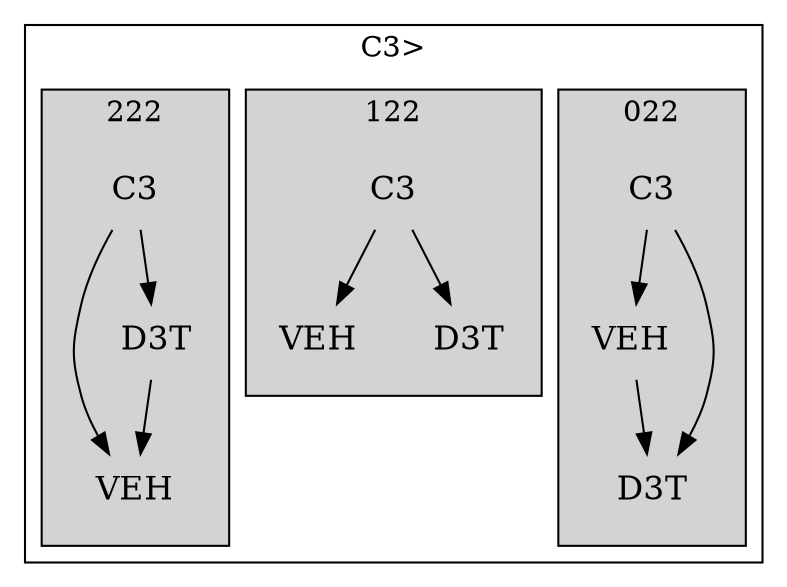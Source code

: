 strict digraph FirstlevelCluster {
	labelloc = "t";
	compound = false;
	subgraph cluster_0 {
	label= "C3>";
		subgraph	cluster_2 {
		label = "022";
			style = filled;
			node	[label = VEH, shape = plaintext, fontsize = 16] VEH2;
			node	[label = D3T, shape = plaintext, fontsize = 16] D3T2;
			node	[label = C3, shape = plaintext, fontsize = 16] C32;
			VEH2->D3T2;C32->VEH2;C32->D3T2;			}
		subgraph	cluster_3 {
		label = "122";
			style = filled;
			node	[label = VEH, shape = plaintext, fontsize = 16] VEH3;
			node	[label = D3T, shape = plaintext, fontsize = 16] D3T3;
			node	[label = C3, shape = plaintext, fontsize = 16] C33;
			C33->VEH3;C33->D3T3;			}
		subgraph	cluster_4 {
		label = "222";
			style = filled;
			node	[label = VEH, shape = plaintext, fontsize = 16] VEH4;
			node	[label = D3T, shape = plaintext, fontsize = 16] D3T4;
			node	[label = C3, shape = plaintext, fontsize = 16] C34;
			D3T4->VEH4;C34->VEH4;C34->D3T4;			}
}}